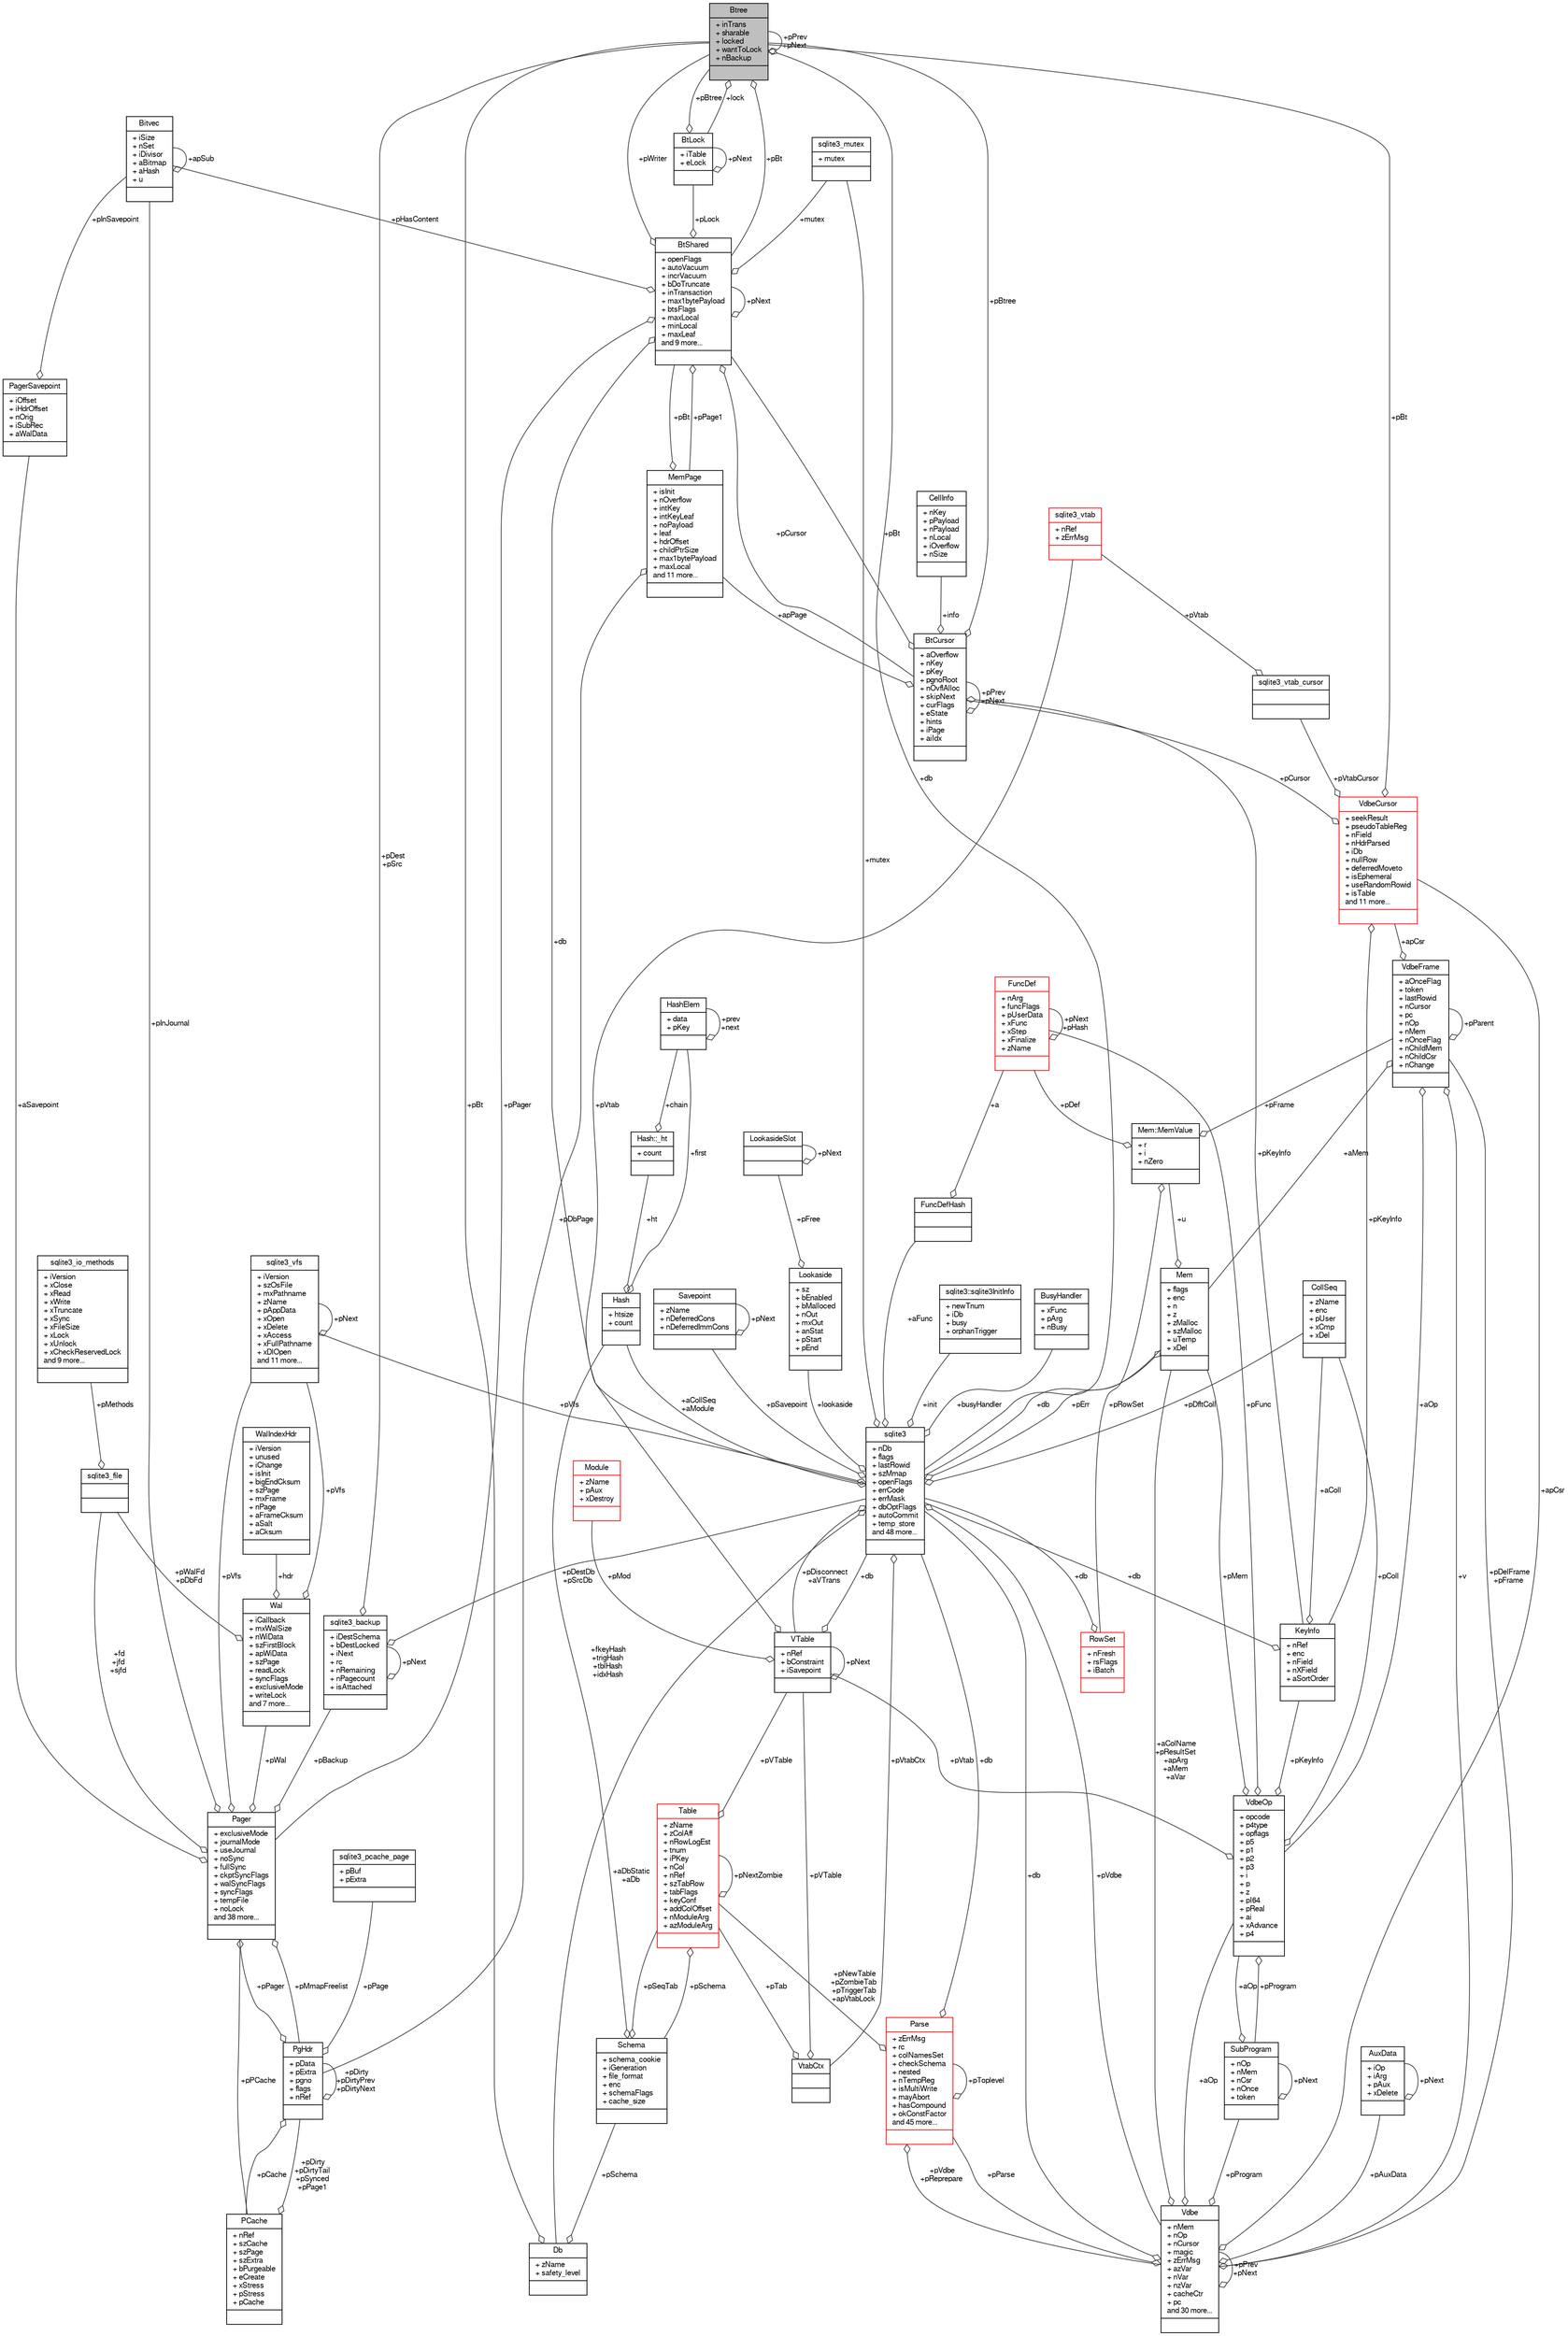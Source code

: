 digraph "Btree"
{
  edge [fontname="FreeSans",fontsize="10",labelfontname="FreeSans",labelfontsize="10"];
  node [fontname="FreeSans",fontsize="10",shape=record];
  Node1 [label="{Btree\n|+ inTrans\l+ sharable\l+ locked\l+ wantToLock\l+ nBackup\l|}",height=0.2,width=0.4,color="black", fillcolor="grey75", style="filled", fontcolor="black"];
  Node2 -> Node1 [color="grey25",fontsize="10",style="solid",label=" +pBt" ,arrowhead="odiamond",fontname="FreeSans"];
  Node2 [label="{BtShared\n|+ openFlags\l+ autoVacuum\l+ incrVacuum\l+ bDoTruncate\l+ inTransaction\l+ max1bytePayload\l+ btsFlags\l+ maxLocal\l+ minLocal\l+ maxLeaf\land 9 more...\l|}",height=0.2,width=0.4,color="black", fillcolor="white", style="filled",URL="$structBtShared.html"];
  Node3 -> Node2 [color="grey25",fontsize="10",style="solid",label=" +pCursor" ,arrowhead="odiamond",fontname="FreeSans"];
  Node3 [label="{BtCursor\n|+ aOverflow\l+ nKey\l+ pKey\l+ pgnoRoot\l+ nOvflAlloc\l+ skipNext\l+ curFlags\l+ eState\l+ hints\l+ iPage\l+ aiIdx\l|}",height=0.2,width=0.4,color="black", fillcolor="white", style="filled",URL="$structBtCursor.html"];
  Node3 -> Node3 [color="grey25",fontsize="10",style="solid",label=" +pPrev\n+pNext" ,arrowhead="odiamond",fontname="FreeSans"];
  Node4 -> Node3 [color="grey25",fontsize="10",style="solid",label=" +info" ,arrowhead="odiamond",fontname="FreeSans"];
  Node4 [label="{CellInfo\n|+ nKey\l+ pPayload\l+ nPayload\l+ nLocal\l+ iOverflow\l+ nSize\l|}",height=0.2,width=0.4,color="black", fillcolor="white", style="filled",URL="$structCellInfo.html"];
  Node2 -> Node3 [color="grey25",fontsize="10",style="solid",label=" +pBt" ,arrowhead="odiamond",fontname="FreeSans"];
  Node5 -> Node3 [color="grey25",fontsize="10",style="solid",label=" +apPage" ,arrowhead="odiamond",fontname="FreeSans"];
  Node5 [label="{MemPage\n|+ isInit\l+ nOverflow\l+ intKey\l+ intKeyLeaf\l+ noPayload\l+ leaf\l+ hdrOffset\l+ childPtrSize\l+ max1bytePayload\l+ maxLocal\land 11 more...\l|}",height=0.2,width=0.4,color="black", fillcolor="white", style="filled",URL="$structMemPage.html"];
  Node2 -> Node5 [color="grey25",fontsize="10",style="solid",label=" +pBt" ,arrowhead="odiamond",fontname="FreeSans"];
  Node6 -> Node5 [color="grey25",fontsize="10",style="solid",label=" +pDbPage" ,arrowhead="odiamond",fontname="FreeSans"];
  Node6 [label="{PgHdr\n|+ pData\l+ pExtra\l+ pgno\l+ flags\l+ nRef\l|}",height=0.2,width=0.4,color="black", fillcolor="white", style="filled",URL="$structPgHdr.html"];
  Node7 -> Node6 [color="grey25",fontsize="10",style="solid",label=" +pPage" ,arrowhead="odiamond",fontname="FreeSans"];
  Node7 [label="{sqlite3_pcache_page\n|+ pBuf\l+ pExtra\l|}",height=0.2,width=0.4,color="black", fillcolor="white", style="filled",URL="$structsqlite3__pcache__page.html"];
  Node8 -> Node6 [color="grey25",fontsize="10",style="solid",label=" +pCache" ,arrowhead="odiamond",fontname="FreeSans"];
  Node8 [label="{PCache\n|+ nRef\l+ szCache\l+ szPage\l+ szExtra\l+ bPurgeable\l+ eCreate\l+ xStress\l+ pStress\l+ pCache\l|}",height=0.2,width=0.4,color="black", fillcolor="white", style="filled",URL="$structPCache.html"];
  Node6 -> Node8 [color="grey25",fontsize="10",style="solid",label=" +pDirty\n+pDirtyTail\n+pSynced\n+pPage1" ,arrowhead="odiamond",fontname="FreeSans"];
  Node6 -> Node6 [color="grey25",fontsize="10",style="solid",label=" +pDirty\n+pDirtyPrev\n+pDirtyNext" ,arrowhead="odiamond",fontname="FreeSans"];
  Node9 -> Node6 [color="grey25",fontsize="10",style="solid",label=" +pPager" ,arrowhead="odiamond",fontname="FreeSans"];
  Node9 [label="{Pager\n|+ exclusiveMode\l+ journalMode\l+ useJournal\l+ noSync\l+ fullSync\l+ ckptSyncFlags\l+ walSyncFlags\l+ syncFlags\l+ tempFile\l+ noLock\land 38 more...\l|}",height=0.2,width=0.4,color="black", fillcolor="white", style="filled",URL="$structPager.html"];
  Node8 -> Node9 [color="grey25",fontsize="10",style="solid",label=" +pPCache" ,arrowhead="odiamond",fontname="FreeSans"];
  Node10 -> Node9 [color="grey25",fontsize="10",style="solid",label=" +pBackup" ,arrowhead="odiamond",fontname="FreeSans"];
  Node10 [label="{sqlite3_backup\n|+ iDestSchema\l+ bDestLocked\l+ iNext\l+ rc\l+ nRemaining\l+ nPagecount\l+ isAttached\l|}",height=0.2,width=0.4,color="black", fillcolor="white", style="filled",URL="$structsqlite3__backup.html"];
  Node10 -> Node10 [color="grey25",fontsize="10",style="solid",label=" +pNext" ,arrowhead="odiamond",fontname="FreeSans"];
  Node11 -> Node10 [color="grey25",fontsize="10",style="solid",label=" +pDestDb\n+pSrcDb" ,arrowhead="odiamond",fontname="FreeSans"];
  Node11 [label="{sqlite3\n|+ nDb\l+ flags\l+ lastRowid\l+ szMmap\l+ openFlags\l+ errCode\l+ errMask\l+ dbOptFlags\l+ autoCommit\l+ temp_store\land 48 more...\l|}",height=0.2,width=0.4,color="black", fillcolor="white", style="filled",URL="$structsqlite3.html"];
  Node12 -> Node11 [color="grey25",fontsize="10",style="solid",label=" +pErr" ,arrowhead="odiamond",fontname="FreeSans"];
  Node12 [label="{Mem\n|+ flags\l+ enc\l+ n\l+ z\l+ zMalloc\l+ szMalloc\l+ uTemp\l+ xDel\l|}",height=0.2,width=0.4,color="black", fillcolor="white", style="filled",URL="$structMem.html"];
  Node13 -> Node12 [color="grey25",fontsize="10",style="solid",label=" +u" ,arrowhead="odiamond",fontname="FreeSans"];
  Node13 [label="{Mem::MemValue\n|+ r\l+ i\l+ nZero\l|}",height=0.2,width=0.4,color="black", fillcolor="white", style="filled",URL="$unionMem_1_1MemValue.html"];
  Node14 -> Node13 [color="grey25",fontsize="10",style="solid",label=" +pFrame" ,arrowhead="odiamond",fontname="FreeSans"];
  Node14 [label="{VdbeFrame\n|+ aOnceFlag\l+ token\l+ lastRowid\l+ nCursor\l+ pc\l+ nOp\l+ nMem\l+ nOnceFlag\l+ nChildMem\l+ nChildCsr\l+ nChange\l|}",height=0.2,width=0.4,color="black", fillcolor="white", style="filled",URL="$structVdbeFrame.html"];
  Node12 -> Node14 [color="grey25",fontsize="10",style="solid",label=" +aMem" ,arrowhead="odiamond",fontname="FreeSans"];
  Node15 -> Node14 [color="grey25",fontsize="10",style="solid",label=" +v" ,arrowhead="odiamond",fontname="FreeSans"];
  Node15 [label="{Vdbe\n|+ nMem\l+ nOp\l+ nCursor\l+ magic\l+ zErrMsg\l+ azVar\l+ nVar\l+ nzVar\l+ cacheCtr\l+ pc\land 30 more...\l|}",height=0.2,width=0.4,color="black", fillcolor="white", style="filled",URL="$structVdbe.html"];
  Node15 -> Node15 [color="grey25",fontsize="10",style="solid",label=" +pPrev\n+pNext" ,arrowhead="odiamond",fontname="FreeSans"];
  Node12 -> Node15 [color="grey25",fontsize="10",style="solid",label=" +aColName\n+pResultSet\n+apArg\n+aMem\n+aVar" ,arrowhead="odiamond",fontname="FreeSans"];
  Node11 -> Node15 [color="grey25",fontsize="10",style="solid",label=" +db" ,arrowhead="odiamond",fontname="FreeSans"];
  Node14 -> Node15 [color="grey25",fontsize="10",style="solid",label=" +pDelFrame\n+pFrame" ,arrowhead="odiamond",fontname="FreeSans"];
  Node16 -> Node15 [color="grey25",fontsize="10",style="solid",label=" +pAuxData" ,arrowhead="odiamond",fontname="FreeSans"];
  Node16 [label="{AuxData\n|+ iOp\l+ iArg\l+ pAux\l+ xDelete\l|}",height=0.2,width=0.4,color="black", fillcolor="white", style="filled",URL="$structAuxData.html"];
  Node16 -> Node16 [color="grey25",fontsize="10",style="solid",label=" +pNext" ,arrowhead="odiamond",fontname="FreeSans"];
  Node17 -> Node15 [color="grey25",fontsize="10",style="solid",label=" +pProgram" ,arrowhead="odiamond",fontname="FreeSans"];
  Node17 [label="{SubProgram\n|+ nOp\l+ nMem\l+ nCsr\l+ nOnce\l+ token\l|}",height=0.2,width=0.4,color="black", fillcolor="white", style="filled",URL="$structSubProgram.html"];
  Node17 -> Node17 [color="grey25",fontsize="10",style="solid",label=" +pNext" ,arrowhead="odiamond",fontname="FreeSans"];
  Node18 -> Node17 [color="grey25",fontsize="10",style="solid",label=" +aOp" ,arrowhead="odiamond",fontname="FreeSans"];
  Node18 [label="{VdbeOp\n|+ opcode\l+ p4type\l+ opflags\l+ p5\l+ p1\l+ p2\l+ p3\l+ i\l+ p\l+ z\l+ pI64\l+ pReal\l+ ai\l+ xAdvance\l+ p4\l|}",height=0.2,width=0.4,color="black", fillcolor="white", style="filled",URL="$structVdbeOp.html"];
  Node12 -> Node18 [color="grey25",fontsize="10",style="solid",label=" +pMem" ,arrowhead="odiamond",fontname="FreeSans"];
  Node19 -> Node18 [color="grey25",fontsize="10",style="solid",label=" +pColl" ,arrowhead="odiamond",fontname="FreeSans"];
  Node19 [label="{CollSeq\n|+ zName\l+ enc\l+ pUser\l+ xCmp\l+ xDel\l|}",height=0.2,width=0.4,color="black", fillcolor="white", style="filled",URL="$structCollSeq.html"];
  Node20 -> Node18 [color="grey25",fontsize="10",style="solid",label=" +pVtab" ,arrowhead="odiamond",fontname="FreeSans"];
  Node20 [label="{VTable\n|+ nRef\l+ bConstraint\l+ iSavepoint\l|}",height=0.2,width=0.4,color="black", fillcolor="white", style="filled",URL="$structVTable.html"];
  Node11 -> Node20 [color="grey25",fontsize="10",style="solid",label=" +db" ,arrowhead="odiamond",fontname="FreeSans"];
  Node20 -> Node20 [color="grey25",fontsize="10",style="solid",label=" +pNext" ,arrowhead="odiamond",fontname="FreeSans"];
  Node21 -> Node20 [color="grey25",fontsize="10",style="solid",label=" +pMod" ,arrowhead="odiamond",fontname="FreeSans"];
  Node21 [label="{Module\n|+ zName\l+ pAux\l+ xDestroy\l|}",height=0.2,width=0.4,color="red", fillcolor="white", style="filled",URL="$structModule.html"];
  Node23 -> Node20 [color="grey25",fontsize="10",style="solid",label=" +pVtab" ,arrowhead="odiamond",fontname="FreeSans"];
  Node23 [label="{sqlite3_vtab\n|+ nRef\l+ zErrMsg\l|}",height=0.2,width=0.4,color="red", fillcolor="white", style="filled",URL="$structsqlite3__vtab.html"];
  Node17 -> Node18 [color="grey25",fontsize="10",style="solid",label=" +pProgram" ,arrowhead="odiamond",fontname="FreeSans"];
  Node24 -> Node18 [color="grey25",fontsize="10",style="solid",label=" +pKeyInfo" ,arrowhead="odiamond",fontname="FreeSans"];
  Node24 [label="{KeyInfo\n|+ nRef\l+ enc\l+ nField\l+ nXField\l+ aSortOrder\l|}",height=0.2,width=0.4,color="black", fillcolor="white", style="filled",URL="$structKeyInfo.html"];
  Node11 -> Node24 [color="grey25",fontsize="10",style="solid",label=" +db" ,arrowhead="odiamond",fontname="FreeSans"];
  Node19 -> Node24 [color="grey25",fontsize="10",style="solid",label=" +aColl" ,arrowhead="odiamond",fontname="FreeSans"];
  Node25 -> Node18 [color="grey25",fontsize="10",style="solid",label=" +pFunc" ,arrowhead="odiamond",fontname="FreeSans"];
  Node25 [label="{FuncDef\n|+ nArg\l+ funcFlags\l+ pUserData\l+ xFunc\l+ xStep\l+ xFinalize\l+ zName\l|}",height=0.2,width=0.4,color="red", fillcolor="white", style="filled",URL="$structFuncDef.html"];
  Node25 -> Node25 [color="grey25",fontsize="10",style="solid",label=" +pNext\n+pHash" ,arrowhead="odiamond",fontname="FreeSans"];
  Node27 -> Node15 [color="grey25",fontsize="10",style="solid",label=" +apCsr" ,arrowhead="odiamond",fontname="FreeSans"];
  Node27 [label="{VdbeCursor\n|+ seekResult\l+ pseudoTableReg\l+ nField\l+ nHdrParsed\l+ iDb\l+ nullRow\l+ deferredMoveto\l+ isEphemeral\l+ useRandomRowid\l+ isTable\land 11 more...\l|}",height=0.2,width=0.4,color="red", fillcolor="white", style="filled",URL="$structVdbeCursor.html"];
  Node3 -> Node27 [color="grey25",fontsize="10",style="solid",label=" +pCursor" ,arrowhead="odiamond",fontname="FreeSans"];
  Node28 -> Node27 [color="grey25",fontsize="10",style="solid",label=" +pVtabCursor" ,arrowhead="odiamond",fontname="FreeSans"];
  Node28 [label="{sqlite3_vtab_cursor\n||}",height=0.2,width=0.4,color="black", fillcolor="white", style="filled",URL="$structsqlite3__vtab__cursor.html"];
  Node23 -> Node28 [color="grey25",fontsize="10",style="solid",label=" +pVtab" ,arrowhead="odiamond",fontname="FreeSans"];
  Node24 -> Node27 [color="grey25",fontsize="10",style="solid",label=" +pKeyInfo" ,arrowhead="odiamond",fontname="FreeSans"];
  Node1 -> Node27 [color="grey25",fontsize="10",style="solid",label=" +pBt" ,arrowhead="odiamond",fontname="FreeSans"];
  Node41 -> Node15 [color="grey25",fontsize="10",style="solid",label=" +pParse" ,arrowhead="odiamond",fontname="FreeSans"];
  Node41 [label="{Parse\n|+ zErrMsg\l+ rc\l+ colNamesSet\l+ checkSchema\l+ nested\l+ nTempReg\l+ isMultiWrite\l+ mayAbort\l+ hasCompound\l+ okConstFactor\land 45 more...\l|}",height=0.2,width=0.4,color="red", fillcolor="white", style="filled",URL="$structParse.html"];
  Node15 -> Node41 [color="grey25",fontsize="10",style="solid",label=" +pVdbe\n+pReprepare" ,arrowhead="odiamond",fontname="FreeSans"];
  Node11 -> Node41 [color="grey25",fontsize="10",style="solid",label=" +db" ,arrowhead="odiamond",fontname="FreeSans"];
  Node50 -> Node41 [color="grey25",fontsize="10",style="solid",label=" +pNewTable\n+pZombieTab\n+pTriggerTab\n+apVtabLock" ,arrowhead="odiamond",fontname="FreeSans"];
  Node50 [label="{Table\n|+ zName\l+ zColAff\l+ nRowLogEst\l+ tnum\l+ iPKey\l+ nCol\l+ nRef\l+ szTabRow\l+ tabFlags\l+ keyConf\l+ addColOffset\l+ nModuleArg\l+ azModuleArg\l|}",height=0.2,width=0.4,color="red", fillcolor="white", style="filled",URL="$structTable.html"];
  Node51 -> Node50 [color="grey25",fontsize="10",style="solid",label=" +pSchema" ,arrowhead="odiamond",fontname="FreeSans"];
  Node51 [label="{Schema\n|+ schema_cookie\l+ iGeneration\l+ file_format\l+ enc\l+ schemaFlags\l+ cache_size\l|}",height=0.2,width=0.4,color="black", fillcolor="white", style="filled",URL="$structSchema.html"];
  Node50 -> Node51 [color="grey25",fontsize="10",style="solid",label=" +pSeqTab" ,arrowhead="odiamond",fontname="FreeSans"];
  Node52 -> Node51 [color="grey25",fontsize="10",style="solid",label=" +fkeyHash\n+trigHash\n+tblHash\n+idxHash" ,arrowhead="odiamond",fontname="FreeSans"];
  Node52 [label="{Hash\n|+ htsize\l+ count\l|}",height=0.2,width=0.4,color="black", fillcolor="white", style="filled",URL="$structHash.html"];
  Node53 -> Node52 [color="grey25",fontsize="10",style="solid",label=" +ht" ,arrowhead="odiamond",fontname="FreeSans"];
  Node53 [label="{Hash::_ht\n|+ count\l|}",height=0.2,width=0.4,color="black", fillcolor="white", style="filled",URL="$structHash_1_1__ht.html"];
  Node54 -> Node53 [color="grey25",fontsize="10",style="solid",label=" +chain" ,arrowhead="odiamond",fontname="FreeSans"];
  Node54 [label="{HashElem\n|+ data\l+ pKey\l|}",height=0.2,width=0.4,color="black", fillcolor="white", style="filled",URL="$structHashElem.html"];
  Node54 -> Node54 [color="grey25",fontsize="10",style="solid",label=" +prev\n+next" ,arrowhead="odiamond",fontname="FreeSans"];
  Node54 -> Node52 [color="grey25",fontsize="10",style="solid",label=" +first" ,arrowhead="odiamond",fontname="FreeSans"];
  Node20 -> Node50 [color="grey25",fontsize="10",style="solid",label=" +pVTable" ,arrowhead="odiamond",fontname="FreeSans"];
  Node50 -> Node50 [color="grey25",fontsize="10",style="solid",label=" +pNextZombie" ,arrowhead="odiamond",fontname="FreeSans"];
  Node41 -> Node41 [color="grey25",fontsize="10",style="solid",label=" +pToplevel" ,arrowhead="odiamond",fontname="FreeSans"];
  Node18 -> Node15 [color="grey25",fontsize="10",style="solid",label=" +aOp" ,arrowhead="odiamond",fontname="FreeSans"];
  Node14 -> Node14 [color="grey25",fontsize="10",style="solid",label=" +pParent" ,arrowhead="odiamond",fontname="FreeSans"];
  Node27 -> Node14 [color="grey25",fontsize="10",style="solid",label=" +apCsr" ,arrowhead="odiamond",fontname="FreeSans"];
  Node18 -> Node14 [color="grey25",fontsize="10",style="solid",label=" +aOp" ,arrowhead="odiamond",fontname="FreeSans"];
  Node71 -> Node13 [color="grey25",fontsize="10",style="solid",label=" +pRowSet" ,arrowhead="odiamond",fontname="FreeSans"];
  Node71 [label="{RowSet\n|+ nFresh\l+ rsFlags\l+ iBatch\l|}",height=0.2,width=0.4,color="red", fillcolor="white", style="filled",URL="$structRowSet.html"];
  Node11 -> Node71 [color="grey25",fontsize="10",style="solid",label=" +db" ,arrowhead="odiamond",fontname="FreeSans"];
  Node25 -> Node13 [color="grey25",fontsize="10",style="solid",label=" +pDef" ,arrowhead="odiamond",fontname="FreeSans"];
  Node11 -> Node12 [color="grey25",fontsize="10",style="solid",label=" +db" ,arrowhead="odiamond",fontname="FreeSans"];
  Node15 -> Node11 [color="grey25",fontsize="10",style="solid",label=" +pVdbe" ,arrowhead="odiamond",fontname="FreeSans"];
  Node74 -> Node11 [color="grey25",fontsize="10",style="solid",label=" +pSavepoint" ,arrowhead="odiamond",fontname="FreeSans"];
  Node74 [label="{Savepoint\n|+ zName\l+ nDeferredCons\l+ nDeferredImmCons\l|}",height=0.2,width=0.4,color="black", fillcolor="white", style="filled",URL="$structSavepoint.html"];
  Node74 -> Node74 [color="grey25",fontsize="10",style="solid",label=" +pNext" ,arrowhead="odiamond",fontname="FreeSans"];
  Node75 -> Node11 [color="grey25",fontsize="10",style="solid",label=" +aFunc" ,arrowhead="odiamond",fontname="FreeSans"];
  Node75 [label="{FuncDefHash\n||}",height=0.2,width=0.4,color="black", fillcolor="white", style="filled",URL="$structFuncDefHash.html"];
  Node25 -> Node75 [color="grey25",fontsize="10",style="solid",label=" +a" ,arrowhead="odiamond",fontname="FreeSans"];
  Node76 -> Node11 [color="grey25",fontsize="10",style="solid",label=" +lookaside" ,arrowhead="odiamond",fontname="FreeSans"];
  Node76 [label="{Lookaside\n|+ sz\l+ bEnabled\l+ bMalloced\l+ nOut\l+ mxOut\l+ anStat\l+ pStart\l+ pEnd\l|}",height=0.2,width=0.4,color="black", fillcolor="white", style="filled",URL="$structLookaside.html"];
  Node77 -> Node76 [color="grey25",fontsize="10",style="solid",label=" +pFree" ,arrowhead="odiamond",fontname="FreeSans"];
  Node77 [label="{LookasideSlot\n||}",height=0.2,width=0.4,color="black", fillcolor="white", style="filled",URL="$structLookasideSlot.html"];
  Node77 -> Node77 [color="grey25",fontsize="10",style="solid",label=" +pNext" ,arrowhead="odiamond",fontname="FreeSans"];
  Node78 -> Node11 [color="grey25",fontsize="10",style="solid",label=" +mutex" ,arrowhead="odiamond",fontname="FreeSans"];
  Node78 [label="{sqlite3_mutex\n|+ mutex\l|}",height=0.2,width=0.4,color="black", fillcolor="white", style="filled",URL="$structsqlite3__mutex.html"];
  Node79 -> Node11 [color="grey25",fontsize="10",style="solid",label=" +pVfs" ,arrowhead="odiamond",fontname="FreeSans"];
  Node79 [label="{sqlite3_vfs\n|+ iVersion\l+ szOsFile\l+ mxPathname\l+ zName\l+ pAppData\l+ xOpen\l+ xDelete\l+ xAccess\l+ xFullPathname\l+ xDlOpen\land 11 more...\l|}",height=0.2,width=0.4,color="black", fillcolor="white", style="filled",URL="$structsqlite3__vfs.html"];
  Node79 -> Node79 [color="grey25",fontsize="10",style="solid",label=" +pNext" ,arrowhead="odiamond",fontname="FreeSans"];
  Node80 -> Node11 [color="grey25",fontsize="10",style="solid",label=" +init" ,arrowhead="odiamond",fontname="FreeSans"];
  Node80 [label="{sqlite3::sqlite3InitInfo\n|+ newTnum\l+ iDb\l+ busy\l+ orphanTrigger\l|}",height=0.2,width=0.4,color="black", fillcolor="white", style="filled",URL="$structsqlite3_1_1sqlite3InitInfo.html"];
  Node81 -> Node11 [color="grey25",fontsize="10",style="solid",label=" +busyHandler" ,arrowhead="odiamond",fontname="FreeSans"];
  Node81 [label="{BusyHandler\n|+ xFunc\l+ pArg\l+ nBusy\l|}",height=0.2,width=0.4,color="black", fillcolor="white", style="filled",URL="$structBusyHandler.html"];
  Node82 -> Node11 [color="grey25",fontsize="10",style="solid",label=" +pVtabCtx" ,arrowhead="odiamond",fontname="FreeSans"];
  Node82 [label="{VtabCtx\n||}",height=0.2,width=0.4,color="black", fillcolor="white", style="filled",URL="$structVtabCtx.html"];
  Node20 -> Node82 [color="grey25",fontsize="10",style="solid",label=" +pVTable" ,arrowhead="odiamond",fontname="FreeSans"];
  Node50 -> Node82 [color="grey25",fontsize="10",style="solid",label=" +pTab" ,arrowhead="odiamond",fontname="FreeSans"];
  Node19 -> Node11 [color="grey25",fontsize="10",style="solid",label=" +pDfltColl" ,arrowhead="odiamond",fontname="FreeSans"];
  Node20 -> Node11 [color="grey25",fontsize="10",style="solid",label=" +pDisconnect\n+aVTrans" ,arrowhead="odiamond",fontname="FreeSans"];
  Node83 -> Node11 [color="grey25",fontsize="10",style="solid",label=" +aDbStatic\n+aDb" ,arrowhead="odiamond",fontname="FreeSans"];
  Node83 [label="{Db\n|+ zName\l+ safety_level\l|}",height=0.2,width=0.4,color="black", fillcolor="white", style="filled",URL="$structDb.html"];
  Node51 -> Node83 [color="grey25",fontsize="10",style="solid",label=" +pSchema" ,arrowhead="odiamond",fontname="FreeSans"];
  Node1 -> Node83 [color="grey25",fontsize="10",style="solid",label=" +pBt" ,arrowhead="odiamond",fontname="FreeSans"];
  Node52 -> Node11 [color="grey25",fontsize="10",style="solid",label=" +aCollSeq\n+aModule" ,arrowhead="odiamond",fontname="FreeSans"];
  Node1 -> Node10 [color="grey25",fontsize="10",style="solid",label=" +pDest\n+pSrc" ,arrowhead="odiamond",fontname="FreeSans"];
  Node84 -> Node9 [color="grey25",fontsize="10",style="solid",label=" +pInJournal" ,arrowhead="odiamond",fontname="FreeSans"];
  Node84 [label="{Bitvec\n|+ iSize\l+ nSet\l+ iDivisor\l+ aBitmap\l+ aHash\l+ u\l|}",height=0.2,width=0.4,color="black", fillcolor="white", style="filled",URL="$structBitvec.html"];
  Node84 -> Node84 [color="grey25",fontsize="10",style="solid",label=" +apSub" ,arrowhead="odiamond",fontname="FreeSans"];
  Node34 -> Node9 [color="grey25",fontsize="10",style="solid",label=" +fd\n+jfd\n+sjfd" ,arrowhead="odiamond",fontname="FreeSans"];
  Node34 [label="{sqlite3_file\n||}",height=0.2,width=0.4,color="black", fillcolor="white", style="filled",URL="$structsqlite3__file.html"];
  Node35 -> Node34 [color="grey25",fontsize="10",style="solid",label=" +pMethods" ,arrowhead="odiamond",fontname="FreeSans"];
  Node35 [label="{sqlite3_io_methods\n|+ iVersion\l+ xClose\l+ xRead\l+ xWrite\l+ xTruncate\l+ xSync\l+ xFileSize\l+ xLock\l+ xUnlock\l+ xCheckReservedLock\land 9 more...\l|}",height=0.2,width=0.4,color="black", fillcolor="white", style="filled",URL="$structsqlite3__io__methods.html"];
  Node79 -> Node9 [color="grey25",fontsize="10",style="solid",label=" +pVfs" ,arrowhead="odiamond",fontname="FreeSans"];
  Node6 -> Node9 [color="grey25",fontsize="10",style="solid",label=" +pMmapFreelist" ,arrowhead="odiamond",fontname="FreeSans"];
  Node85 -> Node9 [color="grey25",fontsize="10",style="solid",label=" +pWal" ,arrowhead="odiamond",fontname="FreeSans"];
  Node85 [label="{Wal\n|+ iCallback\l+ mxWalSize\l+ nWiData\l+ szFirstBlock\l+ apWiData\l+ szPage\l+ readLock\l+ syncFlags\l+ exclusiveMode\l+ writeLock\land 7 more...\l|}",height=0.2,width=0.4,color="black", fillcolor="white", style="filled",URL="$structWal.html"];
  Node34 -> Node85 [color="grey25",fontsize="10",style="solid",label=" +pWalFd\n+pDbFd" ,arrowhead="odiamond",fontname="FreeSans"];
  Node79 -> Node85 [color="grey25",fontsize="10",style="solid",label=" +pVfs" ,arrowhead="odiamond",fontname="FreeSans"];
  Node86 -> Node85 [color="grey25",fontsize="10",style="solid",label=" +hdr" ,arrowhead="odiamond",fontname="FreeSans"];
  Node86 [label="{WalIndexHdr\n|+ iVersion\l+ unused\l+ iChange\l+ isInit\l+ bigEndCksum\l+ szPage\l+ mxFrame\l+ nPage\l+ aFrameCksum\l+ aSalt\l+ aCksum\l|}",height=0.2,width=0.4,color="black", fillcolor="white", style="filled",URL="$structWalIndexHdr.html"];
  Node87 -> Node9 [color="grey25",fontsize="10",style="solid",label=" +aSavepoint" ,arrowhead="odiamond",fontname="FreeSans"];
  Node87 [label="{PagerSavepoint\n|+ iOffset\l+ iHdrOffset\l+ nOrig\l+ iSubRec\l+ aWalData\l|}",height=0.2,width=0.4,color="black", fillcolor="white", style="filled",URL="$structPagerSavepoint.html"];
  Node84 -> Node87 [color="grey25",fontsize="10",style="solid",label=" +pInSavepoint" ,arrowhead="odiamond",fontname="FreeSans"];
  Node24 -> Node3 [color="grey25",fontsize="10",style="solid",label=" +pKeyInfo" ,arrowhead="odiamond",fontname="FreeSans"];
  Node1 -> Node3 [color="grey25",fontsize="10",style="solid",label=" +pBtree" ,arrowhead="odiamond",fontname="FreeSans"];
  Node2 -> Node2 [color="grey25",fontsize="10",style="solid",label=" +pNext" ,arrowhead="odiamond",fontname="FreeSans"];
  Node11 -> Node2 [color="grey25",fontsize="10",style="solid",label=" +db" ,arrowhead="odiamond",fontname="FreeSans"];
  Node84 -> Node2 [color="grey25",fontsize="10",style="solid",label=" +pHasContent" ,arrowhead="odiamond",fontname="FreeSans"];
  Node78 -> Node2 [color="grey25",fontsize="10",style="solid",label=" +mutex" ,arrowhead="odiamond",fontname="FreeSans"];
  Node88 -> Node2 [color="grey25",fontsize="10",style="solid",label=" +pLock" ,arrowhead="odiamond",fontname="FreeSans"];
  Node88 [label="{BtLock\n|+ iTable\l+ eLock\l|}",height=0.2,width=0.4,color="black", fillcolor="white", style="filled",URL="$structBtLock.html"];
  Node88 -> Node88 [color="grey25",fontsize="10",style="solid",label=" +pNext" ,arrowhead="odiamond",fontname="FreeSans"];
  Node1 -> Node88 [color="grey25",fontsize="10",style="solid",label=" +pBtree" ,arrowhead="odiamond",fontname="FreeSans"];
  Node5 -> Node2 [color="grey25",fontsize="10",style="solid",label=" +pPage1" ,arrowhead="odiamond",fontname="FreeSans"];
  Node1 -> Node2 [color="grey25",fontsize="10",style="solid",label=" +pWriter" ,arrowhead="odiamond",fontname="FreeSans"];
  Node9 -> Node2 [color="grey25",fontsize="10",style="solid",label=" +pPager" ,arrowhead="odiamond",fontname="FreeSans"];
  Node11 -> Node1 [color="grey25",fontsize="10",style="solid",label=" +db" ,arrowhead="odiamond",fontname="FreeSans"];
  Node88 -> Node1 [color="grey25",fontsize="10",style="solid",label=" +lock" ,arrowhead="odiamond",fontname="FreeSans"];
  Node1 -> Node1 [color="grey25",fontsize="10",style="solid",label=" +pPrev\n+pNext" ,arrowhead="odiamond",fontname="FreeSans"];
}
